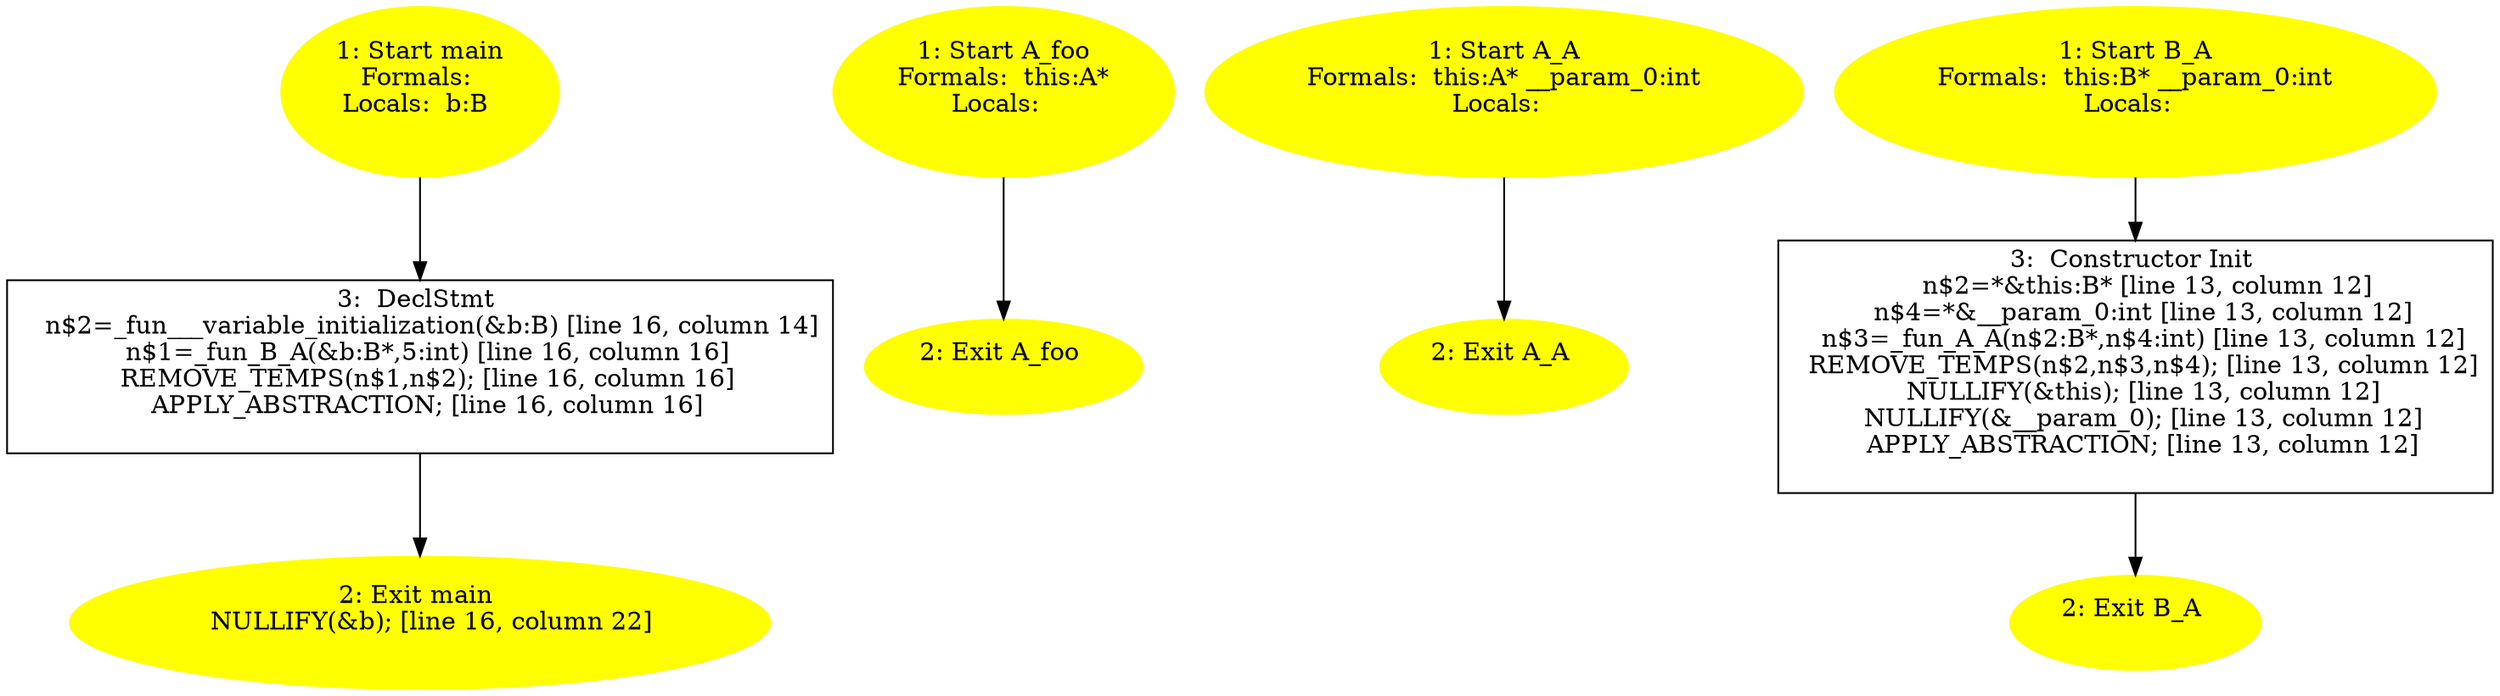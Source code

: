 /* @generated */
digraph cfg {
"main.fad58de7366495db4650cfefac2fcd61_1" [label="1: Start main\nFormals: \nLocals:  b:B \n  " color=yellow style=filled]
	

	 "main.fad58de7366495db4650cfefac2fcd61_1" -> "main.fad58de7366495db4650cfefac2fcd61_3" ;
"main.fad58de7366495db4650cfefac2fcd61_2" [label="2: Exit main \n   NULLIFY(&b); [line 16, column 22]\n " color=yellow style=filled]
	

"main.fad58de7366495db4650cfefac2fcd61_3" [label="3:  DeclStmt \n   n$2=_fun___variable_initialization(&b:B) [line 16, column 14]\n  n$1=_fun_B_A(&b:B*,5:int) [line 16, column 16]\n  REMOVE_TEMPS(n$1,n$2); [line 16, column 16]\n  APPLY_ABSTRACTION; [line 16, column 16]\n " shape="box"]
	

	 "main.fad58de7366495db4650cfefac2fcd61_3" -> "main.fad58de7366495db4650cfefac2fcd61_2" ;
"foo#A#(11285596688767843576).de1b7dc3a8a24aa7cc49648c6a039113_1" [label="1: Start A_foo\nFormals:  this:A*\nLocals:  \n  " color=yellow style=filled]
	

	 "foo#A#(11285596688767843576).de1b7dc3a8a24aa7cc49648c6a039113_1" -> "foo#A#(11285596688767843576).de1b7dc3a8a24aa7cc49648c6a039113_2" ;
"foo#A#(11285596688767843576).de1b7dc3a8a24aa7cc49648c6a039113_2" [label="2: Exit A_foo \n  " color=yellow style=filled]
	

"A#A#{14779048587651412014}.4ba2c6594c8960564bedc7b6cbdf6ae0_1" [label="1: Start A_A\nFormals:  this:A* __param_0:int\nLocals:  \n  " color=yellow style=filled]
	

	 "A#A#{14779048587651412014}.4ba2c6594c8960564bedc7b6cbdf6ae0_1" -> "A#A#{14779048587651412014}.4ba2c6594c8960564bedc7b6cbdf6ae0_2" ;
"A#A#{14779048587651412014}.4ba2c6594c8960564bedc7b6cbdf6ae0_2" [label="2: Exit A_A \n  " color=yellow style=filled]
	

"A#B#{18258347749069050656}.8db05fedcc195ce779d29dca399277d8_1" [label="1: Start B_A\nFormals:  this:B* __param_0:int\nLocals:  \n  " color=yellow style=filled]
	

	 "A#B#{18258347749069050656}.8db05fedcc195ce779d29dca399277d8_1" -> "A#B#{18258347749069050656}.8db05fedcc195ce779d29dca399277d8_3" ;
"A#B#{18258347749069050656}.8db05fedcc195ce779d29dca399277d8_2" [label="2: Exit B_A \n  " color=yellow style=filled]
	

"A#B#{18258347749069050656}.8db05fedcc195ce779d29dca399277d8_3" [label="3:  Constructor Init \n   n$2=*&this:B* [line 13, column 12]\n  n$4=*&__param_0:int [line 13, column 12]\n  n$3=_fun_A_A(n$2:B*,n$4:int) [line 13, column 12]\n  REMOVE_TEMPS(n$2,n$3,n$4); [line 13, column 12]\n  NULLIFY(&this); [line 13, column 12]\n  NULLIFY(&__param_0); [line 13, column 12]\n  APPLY_ABSTRACTION; [line 13, column 12]\n " shape="box"]
	

	 "A#B#{18258347749069050656}.8db05fedcc195ce779d29dca399277d8_3" -> "A#B#{18258347749069050656}.8db05fedcc195ce779d29dca399277d8_2" ;
}
